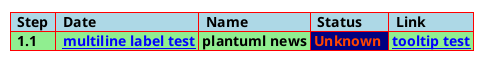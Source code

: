 {
  "sha1": "ccblxwiltqkxiukqo0jxt9ruky64nd5",
  "insertion": {
    "when": "2024-11-27T18:06:12.659Z",
    "url": "https://forum.plantuml.net/17434/multiline-tootlip-in-table-not-supported",
    "user": "The-Lum"
  }
}
@startuml
title
<#lightblue,#red>|=  Step  |=  Date  |=  Name  |=  Status  |=  Link  |
<#lightgreen>|  1.1  |  [[multiline.svg{multi line tooltip\\ntest} multiline label test]] | plantuml news |<#Navy><color:OrangeRed><b> Unknown  | [[https://plantuml.com/news{single line tooltip test} tooltip test]] |
end title
@enduml
